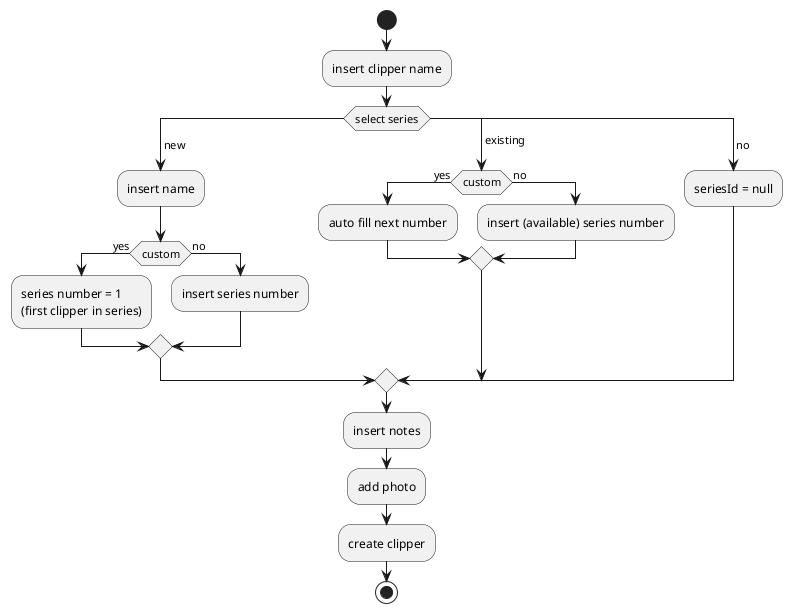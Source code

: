 @startuml
start
:insert clipper name;
switch(select series)
    case( new)
        :insert name;
        if(custom) then (yes)
            :series number = 1
            (first clipper in series);
        else(no)
            :insert series number;
        endif
    case( existing)
        if(custom) then (yes)
            :auto fill next number;
        else(no)
            :insert (available) series number;
        endif
    case( no)
        :seriesId = null;
endswitch
:insert notes;
:add photo;
:create clipper;
stop
@enduml

